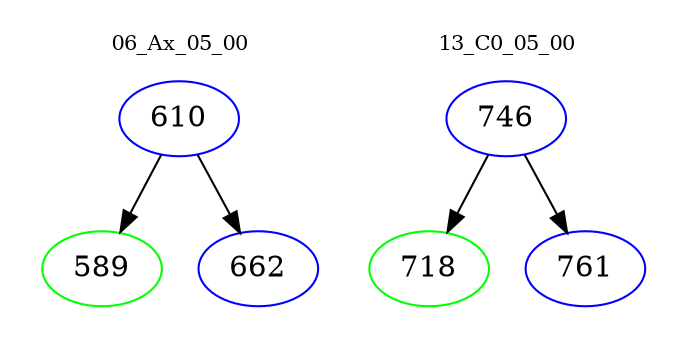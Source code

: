 digraph{
subgraph cluster_0 {
color = white
label = "06_Ax_05_00";
fontsize=10;
T0_610 [label="610", color="blue"]
T0_610 -> T0_589 [color="black"]
T0_589 [label="589", color="green"]
T0_610 -> T0_662 [color="black"]
T0_662 [label="662", color="blue"]
}
subgraph cluster_1 {
color = white
label = "13_C0_05_00";
fontsize=10;
T1_746 [label="746", color="blue"]
T1_746 -> T1_718 [color="black"]
T1_718 [label="718", color="green"]
T1_746 -> T1_761 [color="black"]
T1_761 [label="761", color="blue"]
}
}

